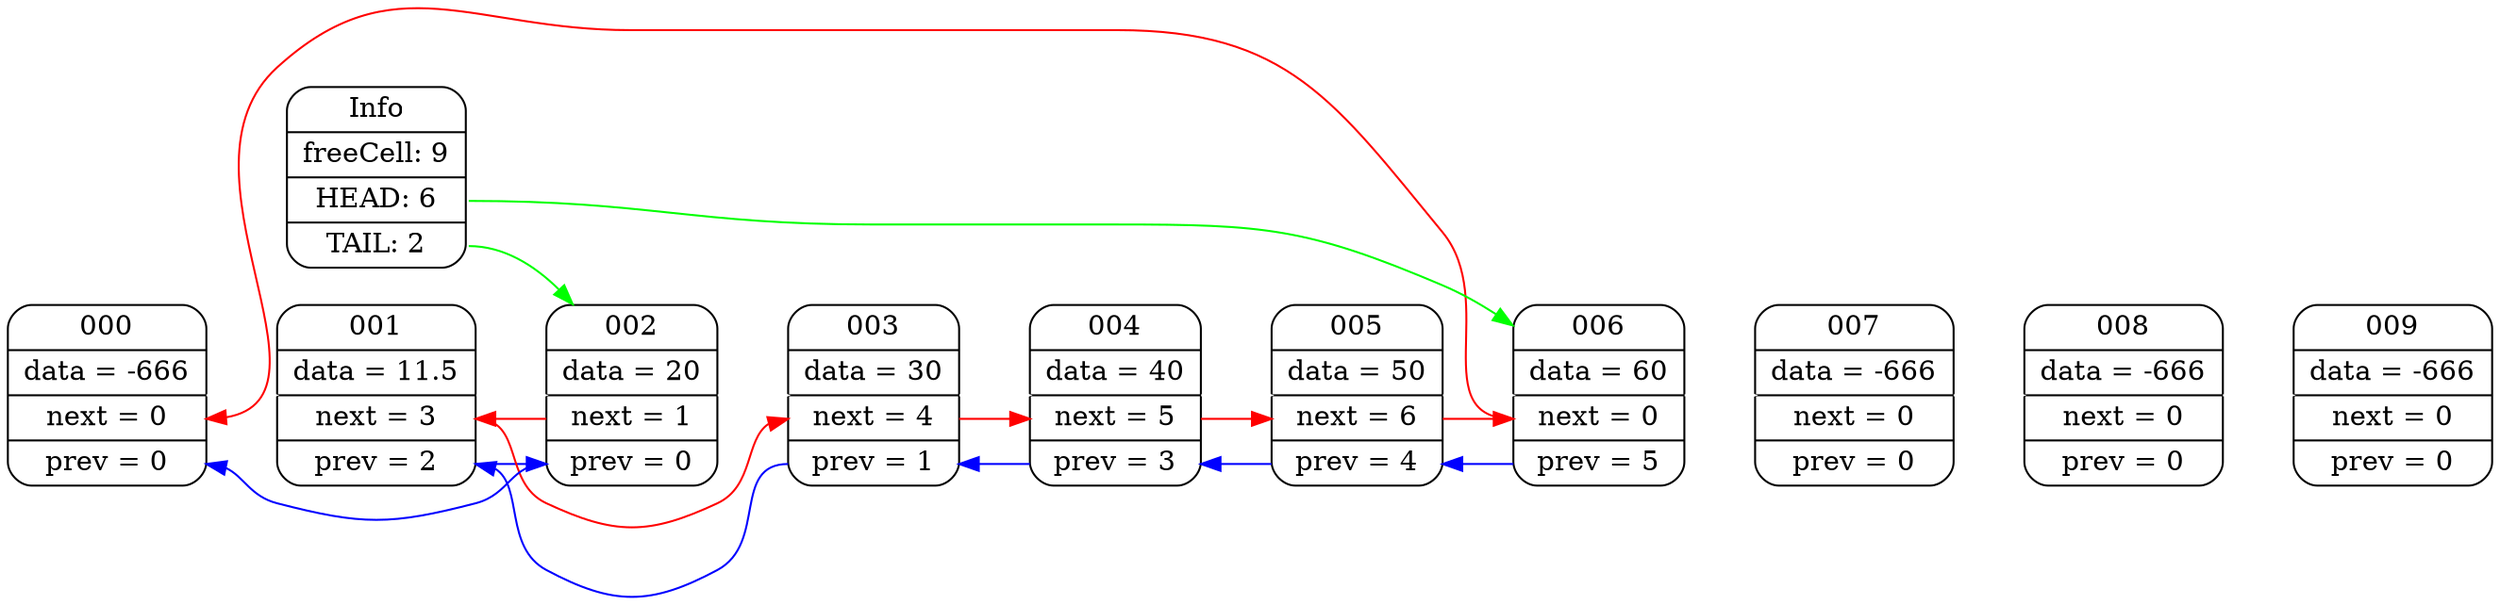 digraph
{
rankdir=LR;
node000 [shape=Mrecord label= " 000 | data = -666 | <n0_n> next = 0 | <n0_p> prev = 0 " ];
node001 [shape=Mrecord label= " 001 | data = 11.5 | <n1_n> next = 3 | <n1_p> prev = 2 " ];
node002 [shape=Mrecord label= " 002 | data = 20 | <n2_n> next = 1 | <n2_p> prev = 0 " ];
node003 [shape=Mrecord label= " 003 | data = 30 | <n3_n> next = 4 | <n3_p> prev = 1 " ];
node004 [shape=Mrecord label= " 004 | data = 40 | <n4_n> next = 5 | <n4_p> prev = 3 " ];
node005 [shape=Mrecord label= " 005 | data = 50 | <n5_n> next = 6 | <n5_p> prev = 4 " ];
node006 [shape=Mrecord label= " 006 | data = 60 | <n6_n> next = 0 | <n6_p> prev = 5 " ];
node007 [shape=Mrecord label= " 007 | data = -666 | <n7_n> next = 0 | <n7_p> prev = 0 " ];
node008 [shape=Mrecord label= " 008 | data = -666 | <n8_n> next = 0 | <n8_p> prev = 0 " ];
node009 [shape=Mrecord label= " 009 | data = -666 | <n9_n> next = 0 | <n9_p> prev = 0 " ];

info [shape=Mrecord label= " Info | freeCell: 9 | <info_h> HEAD: 6 | <info_t> TAIL: 2 " ];
info:<info_h> -> node006 [ color = green; ]
info:<info_t> -> node002 [ color = green; ]

node000 -> node001 [ weight = 1000; color = white; ]
node001 -> node002 [ weight = 1000; color = white; ]
node002 -> node003 [ weight = 1000; color = white; ]
node003 -> node004 [ weight = 1000; color = white; ]
node004 -> node005 [ weight = 1000; color = white; ]
node005 -> node006 [ weight = 1000; color = white; ]
node006 -> node007 [ weight = 1000; color = white; ]
node007 -> node008 [ weight = 1000; color = white; ]
node008 -> node009 [ weight = 1000; color = white; ]

node001:<n1_p> -> node002:<n2_p> [ color = blue; ]
node002:<n2_p> -> node000:<n0_p> [ color = blue; ]
node003:<n3_p> -> node001:<n1_p> [ color = blue; ]
node004:<n4_p> -> node003:<n3_p> [ color = blue; ]
node005:<n5_p> -> node004:<n4_p> [ color = blue; ]
node006:<n6_p> -> node005:<n5_p> [ color = blue; ]

node001:<n1_n> -> node003:<n3_n> [ color = red; ]
node002:<n2_n> -> node001:<n1_n> [ color = red; ]
node003:<n3_n> -> node004:<n4_n> [ color = red; ]
node004:<n4_n> -> node005:<n5_n> [ color = red; ]
node005:<n5_n> -> node006:<n6_n> [ color = red; ]
node006:<n6_n> -> node000:<n0_n> [ color = red; ]
}